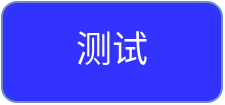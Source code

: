 <mxfile version="20.2.0" type="github">
  <diagram id="IMrYFvgFrbCxOs6cB_zr" name="第 1 页">
    <mxGraphModel dx="1038" dy="539" grid="1" gridSize="10" guides="1" tooltips="1" connect="1" arrows="1" fold="1" page="1" pageScale="1" pageWidth="827" pageHeight="1169" background="none" math="0" shadow="0">
      <root>
        <mxCell id="0" />
        <mxCell id="1" parent="0" />
        <mxCell id="Mppp9S6bP4gQcrQdSZp6-1" value="测试" style="rounded=1;whiteSpace=wrap;html=1;fillColor=#3333FF;strokeColor=#6c8ebf;fontColor=#FFFFFF;fontSize=18;fontStyle=0;fontFamily=Courier New;" parent="1" vertex="1">
          <mxGeometry x="350" y="100" width="110" height="50" as="geometry" />
        </mxCell>
      </root>
    </mxGraphModel>
  </diagram>
</mxfile>
